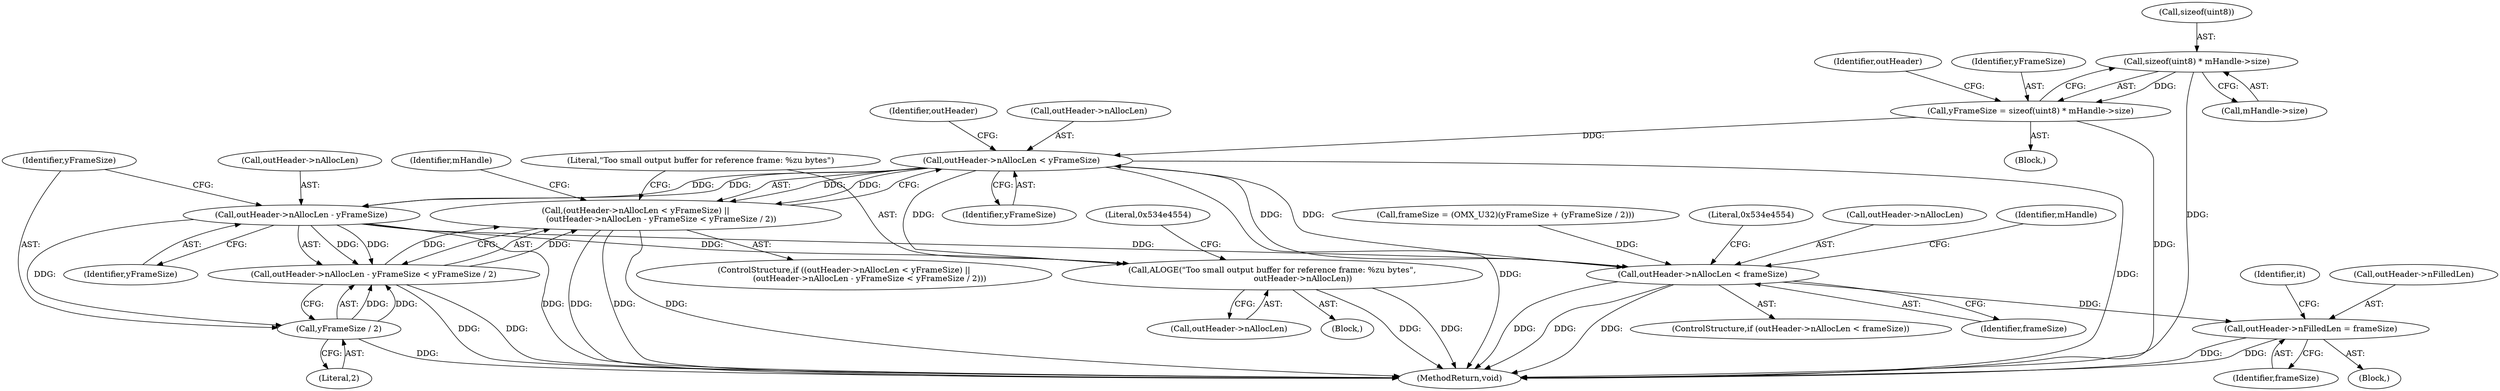 digraph "0_Android_d4271b792bdad85a80e2b83ab34c4b30b74f53ec@API" {
"1000430" [label="(Call,sizeof(uint8) * mHandle->size)"];
"1000428" [label="(Call,yFrameSize = sizeof(uint8) * mHandle->size)"];
"1000438" [label="(Call,outHeader->nAllocLen < yFrameSize)"];
"1000437" [label="(Call,(outHeader->nAllocLen < yFrameSize) ||\n                    (outHeader->nAllocLen - yFrameSize < yFrameSize / 2))"];
"1000444" [label="(Call,outHeader->nAllocLen - yFrameSize)"];
"1000443" [label="(Call,outHeader->nAllocLen - yFrameSize < yFrameSize / 2)"];
"1000449" [label="(Call,yFrameSize / 2)"];
"1000453" [label="(Call,ALOGE(\"Too small output buffer for reference frame: %zu bytes\",\n                        outHeader->nAllocLen))"];
"1000556" [label="(Call,outHeader->nAllocLen < frameSize)"];
"1000674" [label="(Call,outHeader->nFilledLen = frameSize)"];
"1000436" [label="(ControlStructure,if ((outHeader->nAllocLen < yFrameSize) ||\n                    (outHeader->nAllocLen - yFrameSize < yFrameSize / 2)))"];
"1000433" [label="(Call,mHandle->size)"];
"1000452" [label="(Block,)"];
"1000678" [label="(Identifier,frameSize)"];
"1000681" [label="(Identifier,it)"];
"1000430" [label="(Call,sizeof(uint8) * mHandle->size)"];
"1000450" [label="(Identifier,yFrameSize)"];
"1000129" [label="(Block,)"];
"1000443" [label="(Call,outHeader->nAllocLen - yFrameSize < yFrameSize / 2)"];
"1000449" [label="(Call,yFrameSize / 2)"];
"1000451" [label="(Literal,2)"];
"1000414" [label="(Block,)"];
"1000446" [label="(Identifier,outHeader)"];
"1000440" [label="(Identifier,outHeader)"];
"1000555" [label="(ControlStructure,if (outHeader->nAllocLen < frameSize))"];
"1000442" [label="(Identifier,yFrameSize)"];
"1000563" [label="(Literal,0x534e4554)"];
"1000448" [label="(Identifier,yFrameSize)"];
"1000438" [label="(Call,outHeader->nAllocLen < yFrameSize)"];
"1000431" [label="(Call,sizeof(uint8))"];
"1000557" [label="(Call,outHeader->nAllocLen)"];
"1000674" [label="(Call,outHeader->nFilledLen = frameSize)"];
"1000579" [label="(Identifier,mHandle)"];
"1000453" [label="(Call,ALOGE(\"Too small output buffer for reference frame: %zu bytes\",\n                        outHeader->nAllocLen))"];
"1000429" [label="(Identifier,yFrameSize)"];
"1000444" [label="(Call,outHeader->nAllocLen - yFrameSize)"];
"1000560" [label="(Identifier,frameSize)"];
"1000546" [label="(Call,frameSize = (OMX_U32)(yFrameSize + (yFrameSize / 2)))"];
"1000454" [label="(Literal,\"Too small output buffer for reference frame: %zu bytes\")"];
"1000437" [label="(Call,(outHeader->nAllocLen < yFrameSize) ||\n                    (outHeader->nAllocLen - yFrameSize < yFrameSize / 2))"];
"1000428" [label="(Call,yFrameSize = sizeof(uint8) * mHandle->size)"];
"1000439" [label="(Call,outHeader->nAllocLen)"];
"1000445" [label="(Call,outHeader->nAllocLen)"];
"1000471" [label="(Identifier,mHandle)"];
"1000455" [label="(Call,outHeader->nAllocLen)"];
"1000459" [label="(Literal,0x534e4554)"];
"1000556" [label="(Call,outHeader->nAllocLen < frameSize)"];
"1000715" [label="(MethodReturn,void)"];
"1000675" [label="(Call,outHeader->nFilledLen)"];
"1000430" -> "1000428"  [label="AST: "];
"1000430" -> "1000433"  [label="CFG: "];
"1000431" -> "1000430"  [label="AST: "];
"1000433" -> "1000430"  [label="AST: "];
"1000428" -> "1000430"  [label="CFG: "];
"1000430" -> "1000715"  [label="DDG: "];
"1000430" -> "1000428"  [label="DDG: "];
"1000428" -> "1000414"  [label="AST: "];
"1000429" -> "1000428"  [label="AST: "];
"1000440" -> "1000428"  [label="CFG: "];
"1000428" -> "1000715"  [label="DDG: "];
"1000428" -> "1000438"  [label="DDG: "];
"1000438" -> "1000437"  [label="AST: "];
"1000438" -> "1000442"  [label="CFG: "];
"1000439" -> "1000438"  [label="AST: "];
"1000442" -> "1000438"  [label="AST: "];
"1000446" -> "1000438"  [label="CFG: "];
"1000437" -> "1000438"  [label="CFG: "];
"1000438" -> "1000715"  [label="DDG: "];
"1000438" -> "1000715"  [label="DDG: "];
"1000438" -> "1000437"  [label="DDG: "];
"1000438" -> "1000437"  [label="DDG: "];
"1000556" -> "1000438"  [label="DDG: "];
"1000438" -> "1000444"  [label="DDG: "];
"1000438" -> "1000444"  [label="DDG: "];
"1000438" -> "1000453"  [label="DDG: "];
"1000438" -> "1000556"  [label="DDG: "];
"1000437" -> "1000436"  [label="AST: "];
"1000437" -> "1000443"  [label="CFG: "];
"1000443" -> "1000437"  [label="AST: "];
"1000454" -> "1000437"  [label="CFG: "];
"1000471" -> "1000437"  [label="CFG: "];
"1000437" -> "1000715"  [label="DDG: "];
"1000437" -> "1000715"  [label="DDG: "];
"1000437" -> "1000715"  [label="DDG: "];
"1000443" -> "1000437"  [label="DDG: "];
"1000443" -> "1000437"  [label="DDG: "];
"1000444" -> "1000443"  [label="AST: "];
"1000444" -> "1000448"  [label="CFG: "];
"1000445" -> "1000444"  [label="AST: "];
"1000448" -> "1000444"  [label="AST: "];
"1000450" -> "1000444"  [label="CFG: "];
"1000444" -> "1000715"  [label="DDG: "];
"1000444" -> "1000443"  [label="DDG: "];
"1000444" -> "1000443"  [label="DDG: "];
"1000444" -> "1000449"  [label="DDG: "];
"1000444" -> "1000453"  [label="DDG: "];
"1000444" -> "1000556"  [label="DDG: "];
"1000443" -> "1000449"  [label="CFG: "];
"1000449" -> "1000443"  [label="AST: "];
"1000443" -> "1000715"  [label="DDG: "];
"1000443" -> "1000715"  [label="DDG: "];
"1000449" -> "1000443"  [label="DDG: "];
"1000449" -> "1000443"  [label="DDG: "];
"1000449" -> "1000451"  [label="CFG: "];
"1000450" -> "1000449"  [label="AST: "];
"1000451" -> "1000449"  [label="AST: "];
"1000449" -> "1000715"  [label="DDG: "];
"1000453" -> "1000452"  [label="AST: "];
"1000453" -> "1000455"  [label="CFG: "];
"1000454" -> "1000453"  [label="AST: "];
"1000455" -> "1000453"  [label="AST: "];
"1000459" -> "1000453"  [label="CFG: "];
"1000453" -> "1000715"  [label="DDG: "];
"1000453" -> "1000715"  [label="DDG: "];
"1000556" -> "1000555"  [label="AST: "];
"1000556" -> "1000560"  [label="CFG: "];
"1000557" -> "1000556"  [label="AST: "];
"1000560" -> "1000556"  [label="AST: "];
"1000563" -> "1000556"  [label="CFG: "];
"1000579" -> "1000556"  [label="CFG: "];
"1000556" -> "1000715"  [label="DDG: "];
"1000556" -> "1000715"  [label="DDG: "];
"1000556" -> "1000715"  [label="DDG: "];
"1000546" -> "1000556"  [label="DDG: "];
"1000556" -> "1000674"  [label="DDG: "];
"1000674" -> "1000129"  [label="AST: "];
"1000674" -> "1000678"  [label="CFG: "];
"1000675" -> "1000674"  [label="AST: "];
"1000678" -> "1000674"  [label="AST: "];
"1000681" -> "1000674"  [label="CFG: "];
"1000674" -> "1000715"  [label="DDG: "];
"1000674" -> "1000715"  [label="DDG: "];
}

